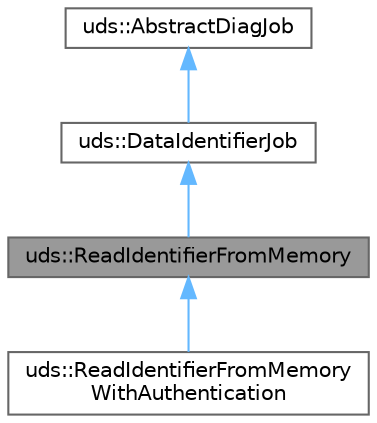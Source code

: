 digraph "uds::ReadIdentifierFromMemory"
{
 // LATEX_PDF_SIZE
  bgcolor="transparent";
  edge [fontname=Helvetica,fontsize=10,labelfontname=Helvetica,labelfontsize=10];
  node [fontname=Helvetica,fontsize=10,shape=box,height=0.2,width=0.4];
  Node1 [id="Node000001",label="uds::ReadIdentifierFromMemory",height=0.2,width=0.4,color="gray40", fillcolor="grey60", style="filled", fontcolor="black",tooltip=" "];
  Node2 -> Node1 [id="edge1_Node000001_Node000002",dir="back",color="steelblue1",style="solid",tooltip=" "];
  Node2 [id="Node000002",label="uds::DataIdentifierJob",height=0.2,width=0.4,color="gray40", fillcolor="white", style="filled",URL="$dc/d32/classuds_1_1DataIdentifierJob.html",tooltip=" "];
  Node3 -> Node2 [id="edge2_Node000002_Node000003",dir="back",color="steelblue1",style="solid",tooltip=" "];
  Node3 [id="Node000003",label="uds::AbstractDiagJob",height=0.2,width=0.4,color="gray40", fillcolor="white", style="filled",URL="$dc/ddf/classuds_1_1AbstractDiagJob.html",tooltip=" "];
  Node1 -> Node4 [id="edge3_Node000001_Node000004",dir="back",color="steelblue1",style="solid",tooltip=" "];
  Node4 [id="Node000004",label="uds::ReadIdentifierFromMemory\lWithAuthentication",height=0.2,width=0.4,color="gray40", fillcolor="white", style="filled",URL="$d5/df2/classuds_1_1ReadIdentifierFromMemoryWithAuthentication.html",tooltip=" "];
}

